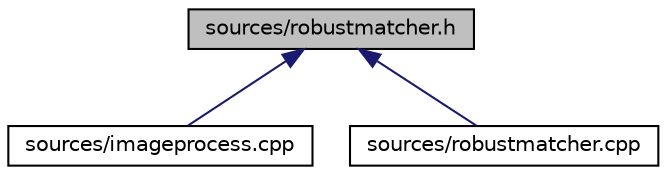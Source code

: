 digraph "sources/robustmatcher.h"
{
  edge [fontname="Helvetica",fontsize="10",labelfontname="Helvetica",labelfontsize="10"];
  node [fontname="Helvetica",fontsize="10",shape=record];
  Node2 [label="sources/robustmatcher.h",height=0.2,width=0.4,color="black", fillcolor="grey75", style="filled", fontcolor="black"];
  Node2 -> Node3 [dir="back",color="midnightblue",fontsize="10",style="solid"];
  Node3 [label="sources/imageprocess.cpp",height=0.2,width=0.4,color="black", fillcolor="white", style="filled",URL="$imageprocess_8cpp.html"];
  Node2 -> Node4 [dir="back",color="midnightblue",fontsize="10",style="solid"];
  Node4 [label="sources/robustmatcher.cpp",height=0.2,width=0.4,color="black", fillcolor="white", style="filled",URL="$robustmatcher_8cpp.html"];
}
